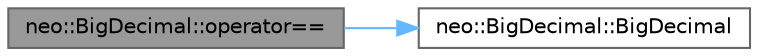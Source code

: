 digraph "neo::BigDecimal::operator=="
{
 // LATEX_PDF_SIZE
  bgcolor="transparent";
  edge [fontname=Helvetica,fontsize=10,labelfontname=Helvetica,labelfontsize=10];
  node [fontname=Helvetica,fontsize=10,shape=box,height=0.2,width=0.4];
  rankdir="LR";
  Node1 [id="Node000001",label="neo::BigDecimal::operator==",height=0.2,width=0.4,color="gray40", fillcolor="grey60", style="filled", fontcolor="black",tooltip=" "];
  Node1 -> Node2 [id="edge2_Node000001_Node000002",color="steelblue1",style="solid",tooltip=" "];
  Node2 [id="Node000002",label="neo::BigDecimal::BigDecimal",height=0.2,width=0.4,color="grey40", fillcolor="white", style="filled",URL="$classneo_1_1_big_decimal.html#a3916c64ca0374e8a2d4ee5898f0271b0",tooltip="Default constructor - creates a BigDecimal with value 0 and 0 decimals."];
}
